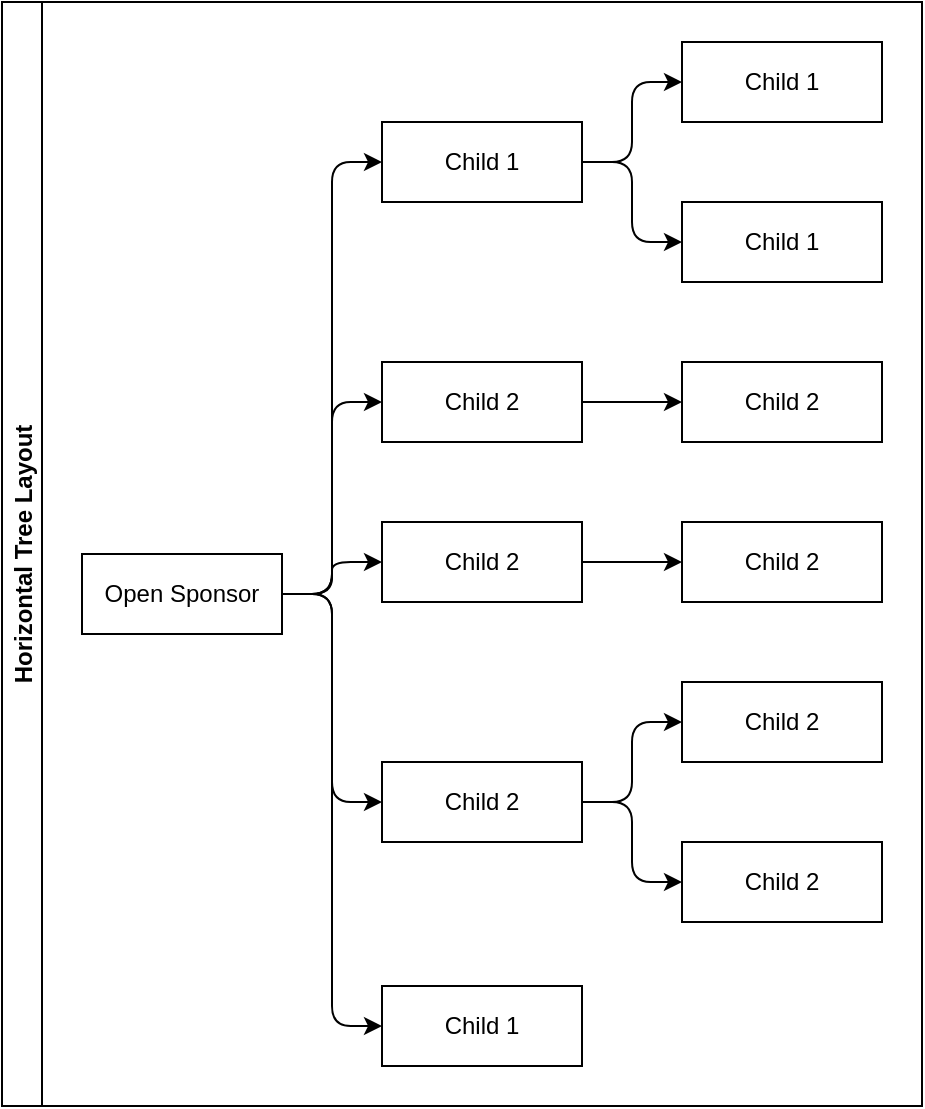 <mxfile version="24.0.4" type="device">
  <diagram name="Page-1" id="97916047-d0de-89f5-080d-49f4d83e522f">
    <mxGraphModel dx="3187.5" dy="824" grid="1" gridSize="10" guides="1" tooltips="1" connect="1" arrows="1" fold="1" page="1" pageScale="1.5" pageWidth="1169" pageHeight="827" background="none" math="0" shadow="0">
      <root>
        <mxCell id="0" />
        <mxCell id="1" parent="0" />
        <mxCell id="IsYjXvRWuT8s05YEtsvt-63" value="Horizontal Tree Layout" style="swimlane;startSize=20;horizontal=0;childLayout=treeLayout;horizontalTree=1;resizable=0;containerType=tree;fontSize=12;" vertex="1" parent="1">
          <mxGeometry x="-450" y="90" width="460" height="552" as="geometry" />
        </mxCell>
        <mxCell id="IsYjXvRWuT8s05YEtsvt-64" value="Open Sponsor" style="whiteSpace=wrap;html=1;" vertex="1" parent="IsYjXvRWuT8s05YEtsvt-63">
          <mxGeometry x="40" y="276" width="100" height="40" as="geometry" />
        </mxCell>
        <mxCell id="IsYjXvRWuT8s05YEtsvt-65" value="Child 1" style="whiteSpace=wrap;html=1;" vertex="1" parent="IsYjXvRWuT8s05YEtsvt-63">
          <mxGeometry x="190" y="60" width="100" height="40" as="geometry" />
        </mxCell>
        <mxCell id="IsYjXvRWuT8s05YEtsvt-66" value="" style="edgeStyle=elbowEdgeStyle;elbow=horizontal;html=1;rounded=1;curved=0;sourcePerimeterSpacing=0;targetPerimeterSpacing=0;startSize=6;endSize=6;" edge="1" parent="IsYjXvRWuT8s05YEtsvt-63" source="IsYjXvRWuT8s05YEtsvt-64" target="IsYjXvRWuT8s05YEtsvt-65">
          <mxGeometry relative="1" as="geometry" />
        </mxCell>
        <mxCell id="IsYjXvRWuT8s05YEtsvt-67" value="Child 2" style="whiteSpace=wrap;html=1;" vertex="1" parent="IsYjXvRWuT8s05YEtsvt-63">
          <mxGeometry x="190" y="180" width="100" height="40" as="geometry" />
        </mxCell>
        <mxCell id="IsYjXvRWuT8s05YEtsvt-68" value="" style="edgeStyle=elbowEdgeStyle;elbow=horizontal;html=1;rounded=1;curved=0;sourcePerimeterSpacing=0;targetPerimeterSpacing=0;startSize=6;endSize=6;" edge="1" parent="IsYjXvRWuT8s05YEtsvt-63" source="IsYjXvRWuT8s05YEtsvt-64" target="IsYjXvRWuT8s05YEtsvt-67">
          <mxGeometry relative="1" as="geometry" />
        </mxCell>
        <mxCell id="IsYjXvRWuT8s05YEtsvt-69" value="" style="edgeStyle=elbowEdgeStyle;elbow=horizontal;html=1;rounded=1;curved=0;sourcePerimeterSpacing=0;targetPerimeterSpacing=0;startSize=6;endSize=6;" edge="1" target="IsYjXvRWuT8s05YEtsvt-70" source="IsYjXvRWuT8s05YEtsvt-67" parent="IsYjXvRWuT8s05YEtsvt-63">
          <mxGeometry relative="1" as="geometry">
            <mxPoint x="-310" y="-1070" as="sourcePoint" />
          </mxGeometry>
        </mxCell>
        <mxCell id="IsYjXvRWuT8s05YEtsvt-70" value="Child 2" style="whiteSpace=wrap;html=1;" vertex="1" parent="IsYjXvRWuT8s05YEtsvt-63">
          <mxGeometry x="340" y="180" width="100" height="40" as="geometry" />
        </mxCell>
        <mxCell id="IsYjXvRWuT8s05YEtsvt-71" value="" style="edgeStyle=elbowEdgeStyle;elbow=horizontal;html=1;rounded=1;curved=0;sourcePerimeterSpacing=0;targetPerimeterSpacing=0;startSize=6;endSize=6;" edge="1" target="IsYjXvRWuT8s05YEtsvt-72" source="IsYjXvRWuT8s05YEtsvt-65" parent="IsYjXvRWuT8s05YEtsvt-63">
          <mxGeometry relative="1" as="geometry">
            <mxPoint x="-310" y="-1070" as="sourcePoint" />
          </mxGeometry>
        </mxCell>
        <mxCell id="IsYjXvRWuT8s05YEtsvt-72" value="Child 1" style="whiteSpace=wrap;html=1;" vertex="1" parent="IsYjXvRWuT8s05YEtsvt-63">
          <mxGeometry x="340" y="20" width="100" height="40" as="geometry" />
        </mxCell>
        <mxCell id="IsYjXvRWuT8s05YEtsvt-73" value="" style="edgeStyle=elbowEdgeStyle;elbow=horizontal;html=1;rounded=1;curved=0;sourcePerimeterSpacing=0;targetPerimeterSpacing=0;startSize=6;endSize=6;" edge="1" target="IsYjXvRWuT8s05YEtsvt-74" source="IsYjXvRWuT8s05YEtsvt-65" parent="IsYjXvRWuT8s05YEtsvt-63">
          <mxGeometry relative="1" as="geometry">
            <mxPoint x="-310" y="-1070" as="sourcePoint" />
          </mxGeometry>
        </mxCell>
        <mxCell id="IsYjXvRWuT8s05YEtsvt-74" value="Child 1" style="whiteSpace=wrap;html=1;" vertex="1" parent="IsYjXvRWuT8s05YEtsvt-63">
          <mxGeometry x="340" y="100" width="100" height="40" as="geometry" />
        </mxCell>
        <mxCell id="IsYjXvRWuT8s05YEtsvt-83" value="" style="edgeStyle=elbowEdgeStyle;elbow=horizontal;html=1;rounded=1;curved=0;sourcePerimeterSpacing=0;targetPerimeterSpacing=0;startSize=6;endSize=6;" edge="1" target="IsYjXvRWuT8s05YEtsvt-84" source="IsYjXvRWuT8s05YEtsvt-64" parent="IsYjXvRWuT8s05YEtsvt-63">
          <mxGeometry relative="1" as="geometry">
            <mxPoint x="-310" y="-410" as="sourcePoint" />
          </mxGeometry>
        </mxCell>
        <mxCell id="IsYjXvRWuT8s05YEtsvt-84" value="Child 2" style="whiteSpace=wrap;html=1;" vertex="1" parent="IsYjXvRWuT8s05YEtsvt-63">
          <mxGeometry x="190" y="260" width="100" height="40" as="geometry" />
        </mxCell>
        <mxCell id="IsYjXvRWuT8s05YEtsvt-85" value="" style="edgeStyle=elbowEdgeStyle;elbow=horizontal;html=1;rounded=1;curved=0;sourcePerimeterSpacing=0;targetPerimeterSpacing=0;startSize=6;endSize=6;" edge="1" target="IsYjXvRWuT8s05YEtsvt-86" source="IsYjXvRWuT8s05YEtsvt-64" parent="IsYjXvRWuT8s05YEtsvt-63">
          <mxGeometry relative="1" as="geometry">
            <mxPoint x="-310" y="-270" as="sourcePoint" />
          </mxGeometry>
        </mxCell>
        <mxCell id="IsYjXvRWuT8s05YEtsvt-86" value="Child 2" style="whiteSpace=wrap;html=1;" vertex="1" parent="IsYjXvRWuT8s05YEtsvt-63">
          <mxGeometry x="190" y="380" width="100" height="40" as="geometry" />
        </mxCell>
        <mxCell id="IsYjXvRWuT8s05YEtsvt-87" value="" style="edgeStyle=elbowEdgeStyle;elbow=horizontal;html=1;rounded=1;curved=0;sourcePerimeterSpacing=0;targetPerimeterSpacing=0;startSize=6;endSize=6;" edge="1" target="IsYjXvRWuT8s05YEtsvt-88" source="IsYjXvRWuT8s05YEtsvt-64" parent="IsYjXvRWuT8s05YEtsvt-63">
          <mxGeometry relative="1" as="geometry">
            <mxPoint x="-310" y="-90" as="sourcePoint" />
          </mxGeometry>
        </mxCell>
        <mxCell id="IsYjXvRWuT8s05YEtsvt-88" value="Child 1" style="whiteSpace=wrap;html=1;" vertex="1" parent="IsYjXvRWuT8s05YEtsvt-63">
          <mxGeometry x="190" y="492" width="100" height="40" as="geometry" />
        </mxCell>
        <mxCell id="IsYjXvRWuT8s05YEtsvt-89" value="" style="edgeStyle=elbowEdgeStyle;elbow=horizontal;html=1;rounded=1;curved=0;sourcePerimeterSpacing=0;targetPerimeterSpacing=0;startSize=6;endSize=6;" edge="1" target="IsYjXvRWuT8s05YEtsvt-90" source="IsYjXvRWuT8s05YEtsvt-84" parent="IsYjXvRWuT8s05YEtsvt-63">
          <mxGeometry relative="1" as="geometry">
            <mxPoint x="-310" y="130" as="sourcePoint" />
          </mxGeometry>
        </mxCell>
        <mxCell id="IsYjXvRWuT8s05YEtsvt-90" value="Child 2" style="whiteSpace=wrap;html=1;" vertex="1" parent="IsYjXvRWuT8s05YEtsvt-63">
          <mxGeometry x="340" y="260" width="100" height="40" as="geometry" />
        </mxCell>
        <mxCell id="IsYjXvRWuT8s05YEtsvt-91" value="" style="edgeStyle=elbowEdgeStyle;elbow=horizontal;html=1;rounded=1;curved=0;sourcePerimeterSpacing=0;targetPerimeterSpacing=0;startSize=6;endSize=6;" edge="1" target="IsYjXvRWuT8s05YEtsvt-92" source="IsYjXvRWuT8s05YEtsvt-86" parent="IsYjXvRWuT8s05YEtsvt-63">
          <mxGeometry relative="1" as="geometry">
            <mxPoint x="-310" y="130" as="sourcePoint" />
          </mxGeometry>
        </mxCell>
        <mxCell id="IsYjXvRWuT8s05YEtsvt-92" value="Child 2" style="whiteSpace=wrap;html=1;" vertex="1" parent="IsYjXvRWuT8s05YEtsvt-63">
          <mxGeometry x="340" y="340" width="100" height="40" as="geometry" />
        </mxCell>
        <mxCell id="IsYjXvRWuT8s05YEtsvt-93" value="" style="edgeStyle=elbowEdgeStyle;elbow=horizontal;html=1;rounded=1;curved=0;sourcePerimeterSpacing=0;targetPerimeterSpacing=0;startSize=6;endSize=6;" edge="1" target="IsYjXvRWuT8s05YEtsvt-94" source="IsYjXvRWuT8s05YEtsvt-86" parent="IsYjXvRWuT8s05YEtsvt-63">
          <mxGeometry relative="1" as="geometry">
            <mxPoint x="-310" y="130" as="sourcePoint" />
          </mxGeometry>
        </mxCell>
        <mxCell id="IsYjXvRWuT8s05YEtsvt-94" value="Child 2" style="whiteSpace=wrap;html=1;" vertex="1" parent="IsYjXvRWuT8s05YEtsvt-63">
          <mxGeometry x="340" y="420" width="100" height="40" as="geometry" />
        </mxCell>
      </root>
    </mxGraphModel>
  </diagram>
</mxfile>
